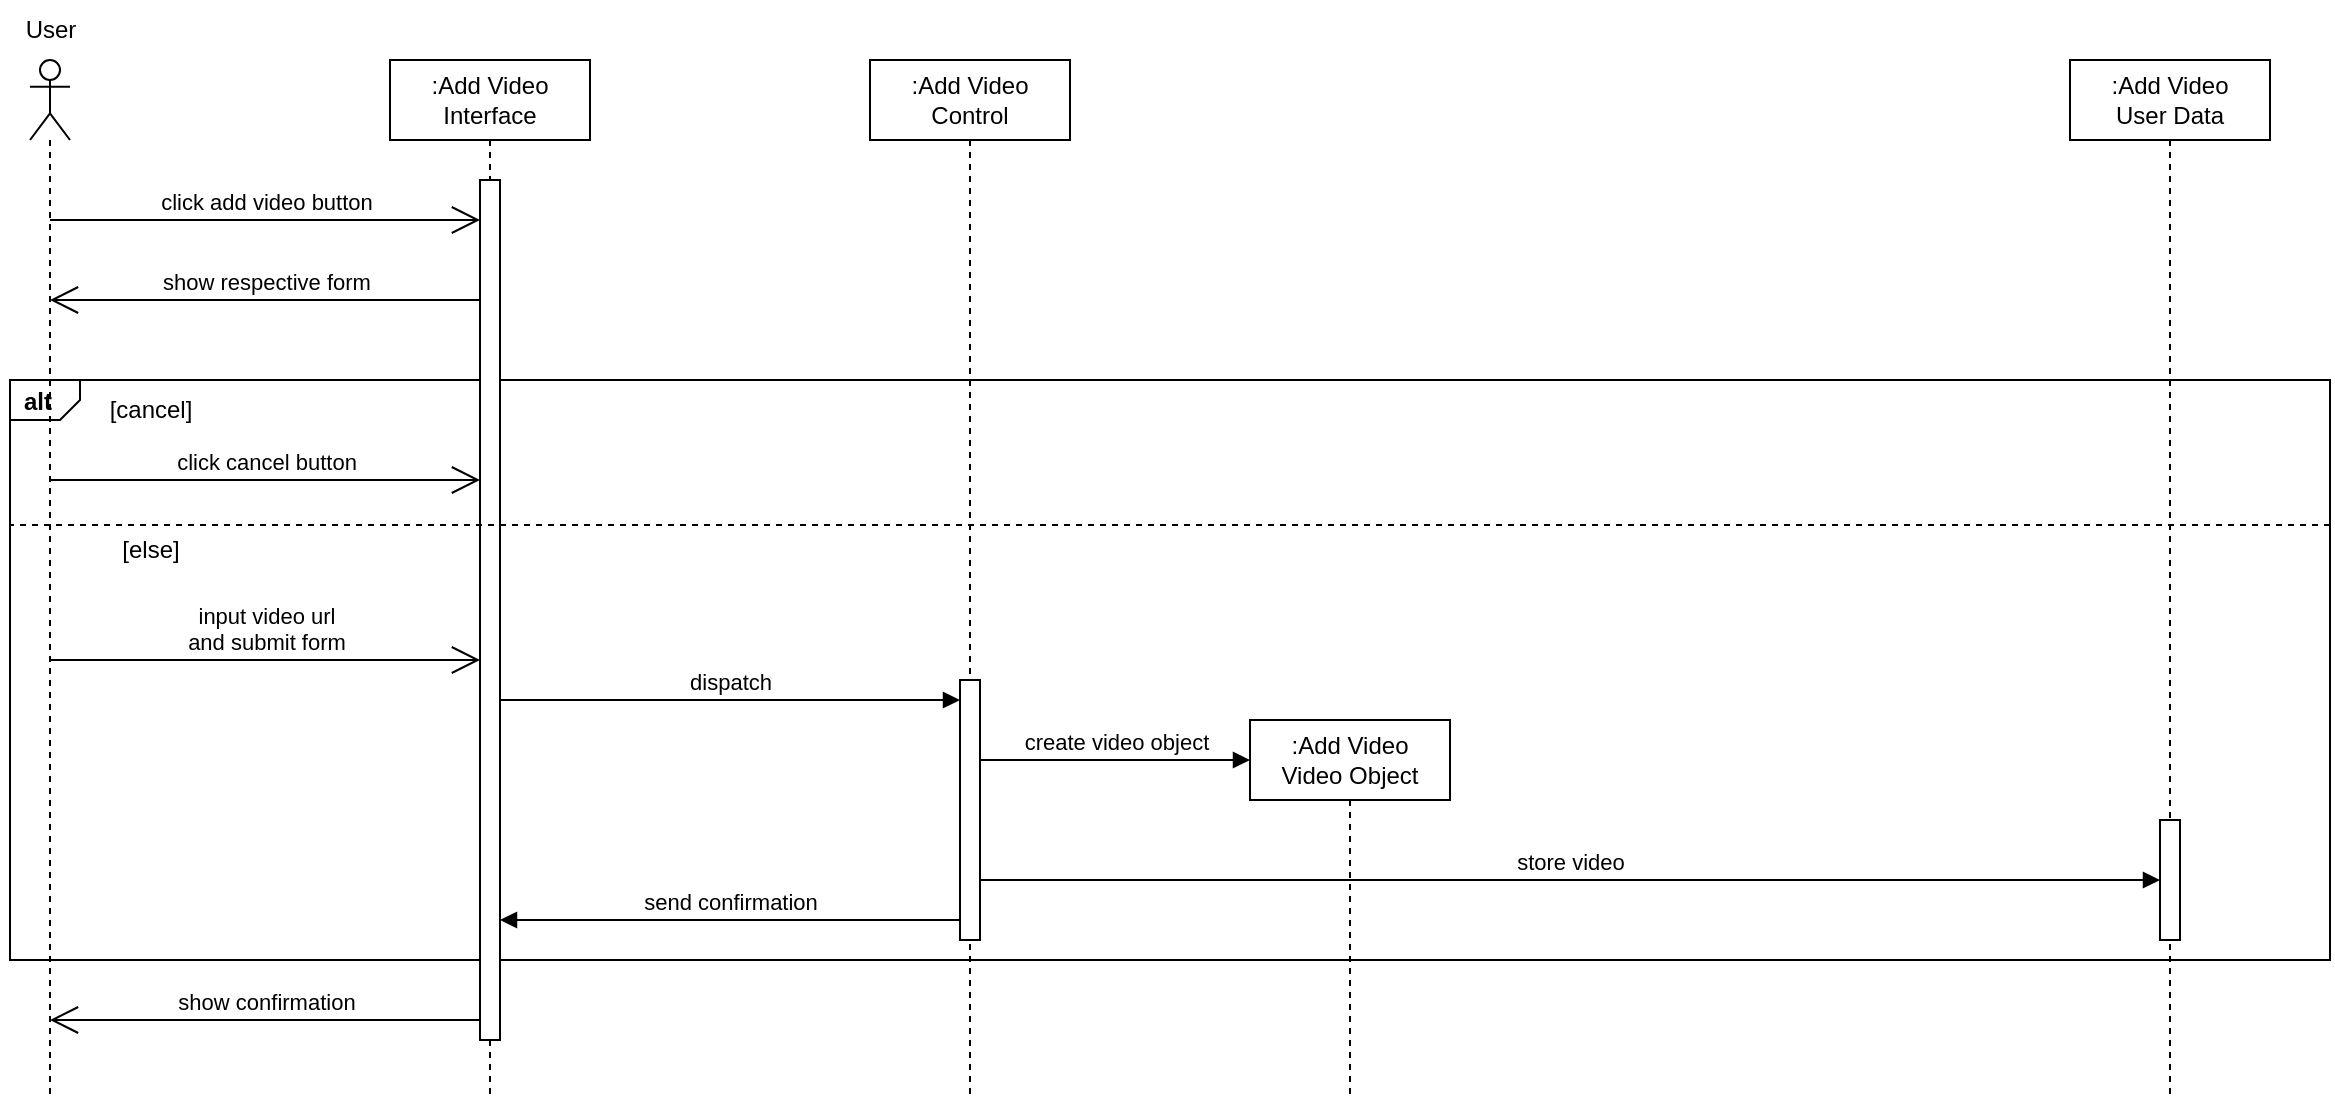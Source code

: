 <mxfile version="21.3.6" type="device">
  <diagram name="Page-1" id="p8OQtnjDbmW6VjvcBKMb">
    <mxGraphModel dx="1434" dy="723" grid="1" gridSize="10" guides="1" tooltips="1" connect="1" arrows="1" fold="1" page="1" pageScale="1" pageWidth="850" pageHeight="1100" math="0" shadow="0">
      <root>
        <mxCell id="0" />
        <mxCell id="1" parent="0" />
        <mxCell id="Xl24A92PPWxfgRX4aBuu-5" value="alt" style="strokeColor=inherit;fillColor=inherit;gradientColor=inherit;html=1;shape=mxgraph.sysml.package;labelX=35;fontStyle=1;align=left;verticalAlign=top;spacingLeft=5;spacingTop=-3;" parent="1" vertex="1">
          <mxGeometry x="40" y="190" width="1160" height="290" as="geometry" />
        </mxCell>
        <mxCell id="jsgpZaHXFG1tdK8lM522-1" value="" style="shape=umlLifeline;perimeter=lifelinePerimeter;whiteSpace=wrap;html=1;container=1;dropTarget=0;collapsible=0;recursiveResize=0;outlineConnect=0;portConstraint=eastwest;newEdgeStyle={&quot;edgeStyle&quot;:&quot;elbowEdgeStyle&quot;,&quot;elbow&quot;:&quot;vertical&quot;,&quot;curved&quot;:0,&quot;rounded&quot;:0};participant=umlActor;" parent="1" vertex="1">
          <mxGeometry x="50" y="30" width="20" height="520" as="geometry" />
        </mxCell>
        <mxCell id="jsgpZaHXFG1tdK8lM522-2" value="&lt;div&gt;:Add Video&lt;/div&gt;&lt;div&gt;Interface&lt;/div&gt;" style="shape=umlLifeline;perimeter=lifelinePerimeter;whiteSpace=wrap;html=1;container=1;dropTarget=0;collapsible=0;recursiveResize=0;outlineConnect=0;portConstraint=eastwest;newEdgeStyle={&quot;edgeStyle&quot;:&quot;elbowEdgeStyle&quot;,&quot;elbow&quot;:&quot;vertical&quot;,&quot;curved&quot;:0,&quot;rounded&quot;:0};" parent="1" vertex="1">
          <mxGeometry x="230" y="30" width="100" height="520" as="geometry" />
        </mxCell>
        <mxCell id="jsgpZaHXFG1tdK8lM522-5" value="" style="html=1;points=[];perimeter=orthogonalPerimeter;outlineConnect=0;targetShapes=umlLifeline;portConstraint=eastwest;newEdgeStyle={&quot;edgeStyle&quot;:&quot;elbowEdgeStyle&quot;,&quot;elbow&quot;:&quot;vertical&quot;,&quot;curved&quot;:0,&quot;rounded&quot;:0};" parent="jsgpZaHXFG1tdK8lM522-2" vertex="1">
          <mxGeometry x="45" y="60" width="10" height="430" as="geometry" />
        </mxCell>
        <mxCell id="jsgpZaHXFG1tdK8lM522-3" value="&lt;div&gt;:Add Video&lt;/div&gt;&lt;div&gt;Control&lt;br&gt;&lt;/div&gt;" style="shape=umlLifeline;perimeter=lifelinePerimeter;whiteSpace=wrap;html=1;container=1;dropTarget=0;collapsible=0;recursiveResize=0;outlineConnect=0;portConstraint=eastwest;newEdgeStyle={&quot;edgeStyle&quot;:&quot;elbowEdgeStyle&quot;,&quot;elbow&quot;:&quot;vertical&quot;,&quot;curved&quot;:0,&quot;rounded&quot;:0};" parent="1" vertex="1">
          <mxGeometry x="470" y="30" width="100" height="520" as="geometry" />
        </mxCell>
        <mxCell id="jsgpZaHXFG1tdK8lM522-6" value="" style="html=1;points=[];perimeter=orthogonalPerimeter;outlineConnect=0;targetShapes=umlLifeline;portConstraint=eastwest;newEdgeStyle={&quot;edgeStyle&quot;:&quot;elbowEdgeStyle&quot;,&quot;elbow&quot;:&quot;vertical&quot;,&quot;curved&quot;:0,&quot;rounded&quot;:0};" parent="jsgpZaHXFG1tdK8lM522-3" vertex="1">
          <mxGeometry x="45" y="310" width="10" height="130" as="geometry" />
        </mxCell>
        <mxCell id="jsgpZaHXFG1tdK8lM522-4" value="&lt;div&gt;:Add Video&lt;/div&gt;&lt;div&gt;User Data&lt;/div&gt;" style="shape=umlLifeline;perimeter=lifelinePerimeter;whiteSpace=wrap;html=1;container=1;dropTarget=0;collapsible=0;recursiveResize=0;outlineConnect=0;portConstraint=eastwest;newEdgeStyle={&quot;edgeStyle&quot;:&quot;elbowEdgeStyle&quot;,&quot;elbow&quot;:&quot;vertical&quot;,&quot;curved&quot;:0,&quot;rounded&quot;:0};" parent="1" vertex="1">
          <mxGeometry x="1070" y="30" width="100" height="520" as="geometry" />
        </mxCell>
        <mxCell id="jsgpZaHXFG1tdK8lM522-7" value="" style="html=1;points=[];perimeter=orthogonalPerimeter;outlineConnect=0;targetShapes=umlLifeline;portConstraint=eastwest;newEdgeStyle={&quot;edgeStyle&quot;:&quot;elbowEdgeStyle&quot;,&quot;elbow&quot;:&quot;vertical&quot;,&quot;curved&quot;:0,&quot;rounded&quot;:0};" parent="jsgpZaHXFG1tdK8lM522-4" vertex="1">
          <mxGeometry x="45" y="380" width="10" height="60" as="geometry" />
        </mxCell>
        <mxCell id="jsgpZaHXFG1tdK8lM522-8" value="&lt;div&gt;click add video button&lt;/div&gt;" style="html=1;verticalAlign=bottom;endArrow=open;endSize=12;elbow=vertical;edgeStyle=elbowEdgeStyle;curved=0;rounded=0;" parent="1" source="jsgpZaHXFG1tdK8lM522-1" target="jsgpZaHXFG1tdK8lM522-5" edge="1">
          <mxGeometry width="80" relative="1" as="geometry">
            <mxPoint x="130" y="120" as="sourcePoint" />
            <mxPoint x="210" y="120" as="targetPoint" />
            <Array as="points">
              <mxPoint x="170" y="110" />
            </Array>
          </mxGeometry>
        </mxCell>
        <mxCell id="jsgpZaHXFG1tdK8lM522-9" value="show respective form" style="html=1;verticalAlign=bottom;endArrow=open;endSize=12;elbow=vertical;edgeStyle=elbowEdgeStyle;curved=0;rounded=0;" parent="1" source="jsgpZaHXFG1tdK8lM522-5" target="jsgpZaHXFG1tdK8lM522-1" edge="1">
          <mxGeometry width="80" relative="1" as="geometry">
            <mxPoint x="340" y="140" as="sourcePoint" />
            <mxPoint x="420" y="140" as="targetPoint" />
            <Array as="points">
              <mxPoint x="173" y="150" />
            </Array>
          </mxGeometry>
        </mxCell>
        <mxCell id="jsgpZaHXFG1tdK8lM522-10" value="&lt;div&gt;input video url&lt;/div&gt;&lt;div&gt;and submit form&lt;br&gt;&lt;/div&gt;" style="html=1;verticalAlign=bottom;endArrow=open;endSize=12;elbow=vertical;edgeStyle=elbowEdgeStyle;curved=0;rounded=0;" parent="1" source="jsgpZaHXFG1tdK8lM522-1" target="jsgpZaHXFG1tdK8lM522-5" edge="1">
          <mxGeometry width="80" relative="1" as="geometry">
            <mxPoint x="130" y="200" as="sourcePoint" />
            <mxPoint x="210" y="200" as="targetPoint" />
            <Array as="points">
              <mxPoint x="170" y="330" />
              <mxPoint x="173" y="210" />
            </Array>
          </mxGeometry>
        </mxCell>
        <mxCell id="jsgpZaHXFG1tdK8lM522-11" value="dispatch" style="html=1;verticalAlign=bottom;endArrow=block;edgeStyle=elbowEdgeStyle;elbow=vertical;curved=0;rounded=0;" parent="1" source="jsgpZaHXFG1tdK8lM522-5" target="jsgpZaHXFG1tdK8lM522-6" edge="1">
          <mxGeometry width="80" relative="1" as="geometry">
            <mxPoint x="350" y="240" as="sourcePoint" />
            <mxPoint x="430" y="240" as="targetPoint" />
            <Array as="points">
              <mxPoint x="360" y="350" />
              <mxPoint x="460" y="290" />
              <mxPoint x="400" y="230" />
            </Array>
          </mxGeometry>
        </mxCell>
        <mxCell id="jsgpZaHXFG1tdK8lM522-13" value="store video" style="html=1;verticalAlign=bottom;endArrow=block;edgeStyle=elbowEdgeStyle;elbow=vertical;curved=0;rounded=0;" parent="1" source="jsgpZaHXFG1tdK8lM522-6" target="jsgpZaHXFG1tdK8lM522-7" edge="1">
          <mxGeometry width="80" relative="1" as="geometry">
            <mxPoint x="620" y="270" as="sourcePoint" />
            <mxPoint x="700" y="270" as="targetPoint" />
            <Array as="points">
              <mxPoint x="820" y="440" />
              <mxPoint x="820" y="420" />
              <mxPoint x="820" y="370" />
              <mxPoint x="1010" y="270" />
              <mxPoint x="640" y="250" />
            </Array>
          </mxGeometry>
        </mxCell>
        <mxCell id="Xl24A92PPWxfgRX4aBuu-9" value="" style="strokeColor=inherit;fillColor=inherit;gradientColor=inherit;endArrow=none;html=1;edgeStyle=none;dashed=1;rounded=0;entryX=0;entryY=0.25;entryDx=0;entryDy=0;entryPerimeter=0;exitX=1;exitY=0.25;exitDx=0;exitDy=0;exitPerimeter=0;" parent="1" source="Xl24A92PPWxfgRX4aBuu-5" target="Xl24A92PPWxfgRX4aBuu-5" edge="1">
          <mxGeometry relative="1" as="geometry">
            <mxPoint x="100" y="620" as="targetPoint" />
            <mxPoint x="300" y="620" as="sourcePoint" />
          </mxGeometry>
        </mxCell>
        <mxCell id="Xl24A92PPWxfgRX4aBuu-18" value="click cancel button" style="html=1;verticalAlign=bottom;endArrow=open;endSize=12;elbow=vertical;edgeStyle=elbowEdgeStyle;curved=0;rounded=0;" parent="1" source="jsgpZaHXFG1tdK8lM522-1" target="jsgpZaHXFG1tdK8lM522-5" edge="1">
          <mxGeometry width="80" relative="1" as="geometry">
            <mxPoint x="60" y="240" as="sourcePoint" />
            <mxPoint x="275" y="240" as="targetPoint" />
            <Array as="points">
              <mxPoint x="190" y="240" />
              <mxPoint x="173" y="130" />
            </Array>
          </mxGeometry>
        </mxCell>
        <mxCell id="Xl24A92PPWxfgRX4aBuu-20" value="create video object" style="html=1;verticalAlign=bottom;endArrow=block;edgeStyle=elbowEdgeStyle;elbow=vertical;curved=0;rounded=0;" parent="1" source="jsgpZaHXFG1tdK8lM522-6" edge="1">
          <mxGeometry width="80" relative="1" as="geometry">
            <mxPoint x="530" y="380" as="sourcePoint" />
            <mxPoint x="660" y="380" as="targetPoint" />
          </mxGeometry>
        </mxCell>
        <mxCell id="Xl24A92PPWxfgRX4aBuu-21" value="&lt;div&gt;:Add Video&lt;/div&gt;&lt;div&gt;Video Object&lt;br&gt;&lt;/div&gt;" style="shape=umlLifeline;perimeter=lifelinePerimeter;whiteSpace=wrap;html=1;container=1;dropTarget=0;collapsible=0;recursiveResize=0;outlineConnect=0;portConstraint=eastwest;newEdgeStyle={&quot;edgeStyle&quot;:&quot;elbowEdgeStyle&quot;,&quot;elbow&quot;:&quot;vertical&quot;,&quot;curved&quot;:0,&quot;rounded&quot;:0};" parent="1" vertex="1">
          <mxGeometry x="660" y="360" width="100" height="190" as="geometry" />
        </mxCell>
        <mxCell id="Xl24A92PPWxfgRX4aBuu-22" value="send confirmation" style="html=1;verticalAlign=bottom;endArrow=block;edgeStyle=elbowEdgeStyle;elbow=vertical;curved=0;rounded=0;" parent="1" source="jsgpZaHXFG1tdK8lM522-6" target="jsgpZaHXFG1tdK8lM522-5" edge="1">
          <mxGeometry width="80" relative="1" as="geometry">
            <mxPoint x="450" y="460" as="sourcePoint" />
            <mxPoint x="370" y="460" as="targetPoint" />
            <Array as="points">
              <mxPoint x="400" y="460" />
            </Array>
          </mxGeometry>
        </mxCell>
        <mxCell id="Xl24A92PPWxfgRX4aBuu-24" value="show confirmation" style="html=1;verticalAlign=bottom;endArrow=open;endSize=12;elbow=vertical;edgeStyle=elbowEdgeStyle;curved=0;rounded=0;" parent="1" source="jsgpZaHXFG1tdK8lM522-5" target="jsgpZaHXFG1tdK8lM522-1" edge="1">
          <mxGeometry width="80" relative="1" as="geometry">
            <mxPoint x="275" y="490" as="sourcePoint" />
            <mxPoint x="60" y="490" as="targetPoint" />
            <Array as="points">
              <mxPoint x="170" y="510" />
            </Array>
          </mxGeometry>
        </mxCell>
        <mxCell id="AJTfmsAcwVbokUBc9UK3-1" value="[cancel]" style="text;html=1;align=center;verticalAlign=middle;resizable=0;points=[];autosize=1;strokeColor=none;fillColor=none;" parent="1" vertex="1">
          <mxGeometry x="80" y="190" width="60" height="30" as="geometry" />
        </mxCell>
        <mxCell id="AJTfmsAcwVbokUBc9UK3-2" value="[else]" style="text;html=1;align=center;verticalAlign=middle;resizable=0;points=[];autosize=1;strokeColor=none;fillColor=none;" parent="1" vertex="1">
          <mxGeometry x="85" y="260" width="50" height="30" as="geometry" />
        </mxCell>
        <mxCell id="50XyrE9TomQdz-Cjx_kK-1" value="User" style="text;html=1;align=center;verticalAlign=middle;resizable=0;points=[];autosize=1;strokeColor=none;fillColor=none;" vertex="1" parent="1">
          <mxGeometry x="35" width="50" height="30" as="geometry" />
        </mxCell>
      </root>
    </mxGraphModel>
  </diagram>
</mxfile>
